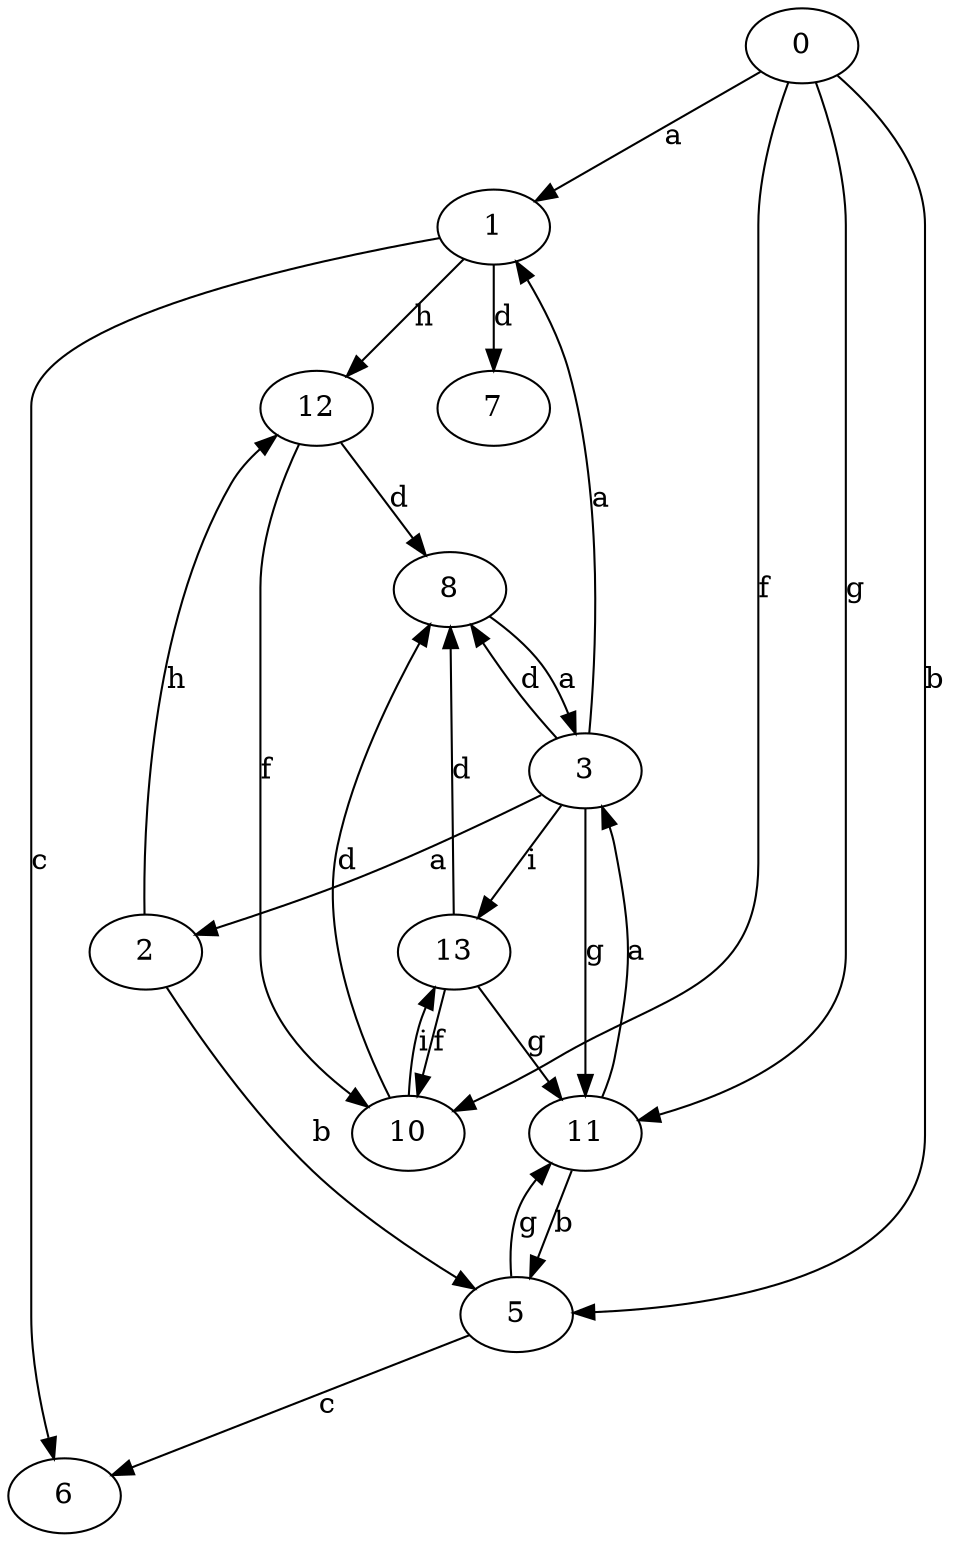 strict digraph  {
0;
1;
2;
3;
5;
6;
7;
8;
10;
11;
12;
13;
0 -> 1  [label=a];
0 -> 5  [label=b];
0 -> 10  [label=f];
0 -> 11  [label=g];
1 -> 6  [label=c];
1 -> 7  [label=d];
1 -> 12  [label=h];
2 -> 5  [label=b];
2 -> 12  [label=h];
3 -> 1  [label=a];
3 -> 2  [label=a];
3 -> 8  [label=d];
3 -> 11  [label=g];
3 -> 13  [label=i];
5 -> 6  [label=c];
5 -> 11  [label=g];
8 -> 3  [label=a];
10 -> 8  [label=d];
10 -> 13  [label=i];
11 -> 3  [label=a];
11 -> 5  [label=b];
12 -> 8  [label=d];
12 -> 10  [label=f];
13 -> 8  [label=d];
13 -> 10  [label=f];
13 -> 11  [label=g];
}
